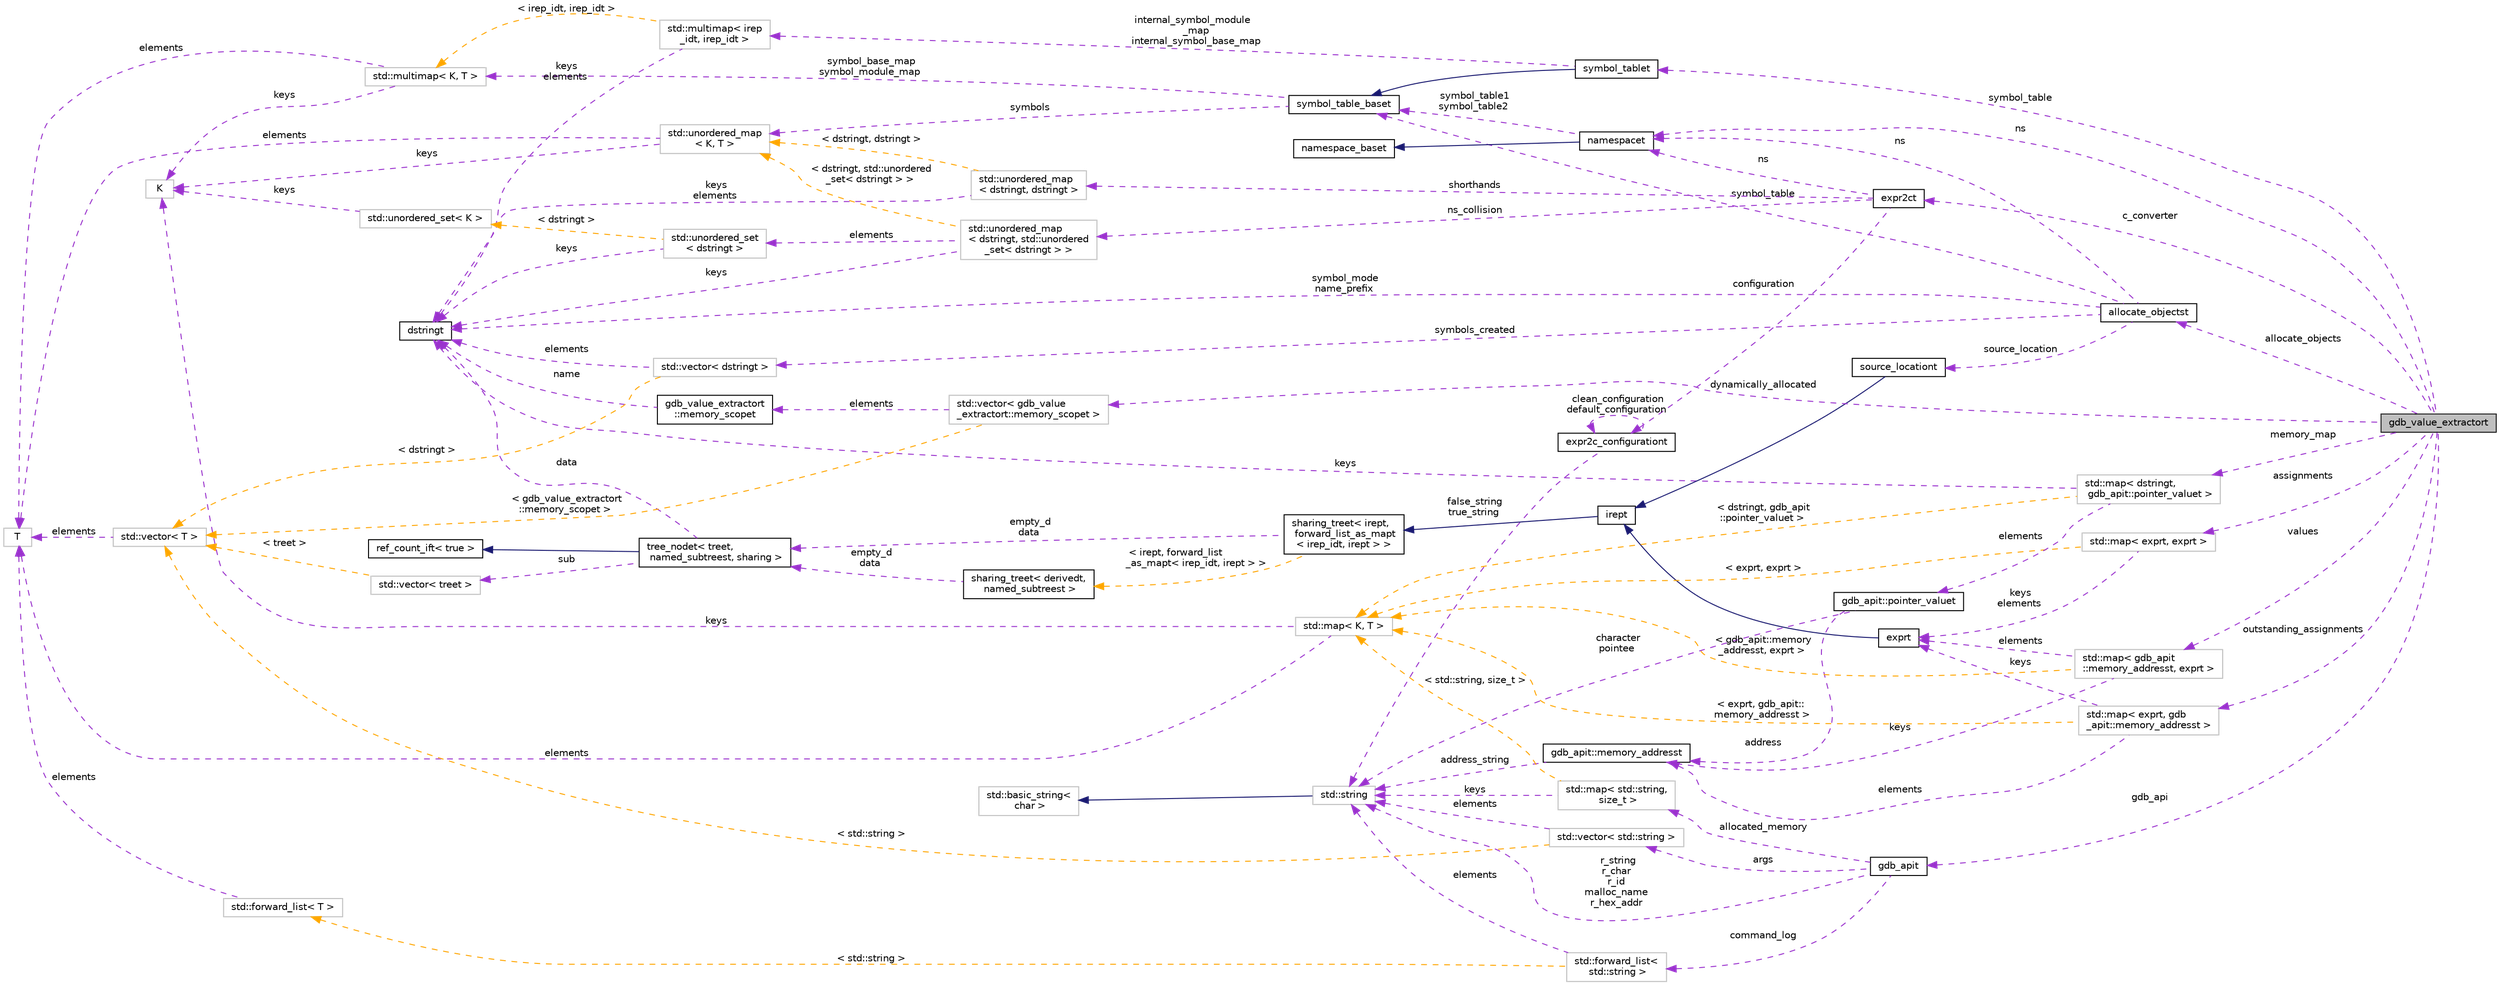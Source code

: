 digraph "gdb_value_extractort"
{
 // LATEX_PDF_SIZE
  bgcolor="transparent";
  edge [fontname="Helvetica",fontsize="10",labelfontname="Helvetica",labelfontsize="10"];
  node [fontname="Helvetica",fontsize="10",shape=record];
  rankdir="LR";
  Node1 [label="gdb_value_extractort",height=0.2,width=0.4,color="black", fillcolor="grey75", style="filled", fontcolor="black",tooltip="Interface for extracting values from GDB (building on gdb_apit)"];
  Node2 -> Node1 [dir="back",color="darkorchid3",fontsize="10",style="dashed",label=" symbol_table" ,fontname="Helvetica"];
  Node2 [label="symbol_tablet",height=0.2,width=0.4,color="black",URL="$classsymbol__tablet.html",tooltip="The symbol table."];
  Node3 -> Node2 [dir="back",color="midnightblue",fontsize="10",style="solid",fontname="Helvetica"];
  Node3 [label="symbol_table_baset",height=0.2,width=0.4,color="black",URL="$classsymbol__table__baset.html",tooltip="The symbol table base class interface."];
  Node4 -> Node3 [dir="back",color="darkorchid3",fontsize="10",style="dashed",label=" symbol_base_map\nsymbol_module_map" ,fontname="Helvetica"];
  Node4 [label="std::multimap\< K, T \>",height=0.2,width=0.4,color="grey75",tooltip="STL class."];
  Node5 -> Node4 [dir="back",color="darkorchid3",fontsize="10",style="dashed",label=" keys" ,fontname="Helvetica"];
  Node5 [label="K",height=0.2,width=0.4,color="grey75",tooltip=" "];
  Node6 -> Node4 [dir="back",color="darkorchid3",fontsize="10",style="dashed",label=" elements" ,fontname="Helvetica"];
  Node6 [label="T",height=0.2,width=0.4,color="grey75",tooltip=" "];
  Node7 -> Node3 [dir="back",color="darkorchid3",fontsize="10",style="dashed",label=" symbols" ,fontname="Helvetica"];
  Node7 [label="std::unordered_map\l\< K, T \>",height=0.2,width=0.4,color="grey75",tooltip="STL class."];
  Node5 -> Node7 [dir="back",color="darkorchid3",fontsize="10",style="dashed",label=" keys" ,fontname="Helvetica"];
  Node6 -> Node7 [dir="back",color="darkorchid3",fontsize="10",style="dashed",label=" elements" ,fontname="Helvetica"];
  Node8 -> Node2 [dir="back",color="darkorchid3",fontsize="10",style="dashed",label=" internal_symbol_module\l_map\ninternal_symbol_base_map" ,fontname="Helvetica"];
  Node8 [label="std::multimap\< irep\l_idt, irep_idt \>",height=0.2,width=0.4,color="grey75",tooltip=" "];
  Node9 -> Node8 [dir="back",color="darkorchid3",fontsize="10",style="dashed",label=" keys\nelements" ,fontname="Helvetica"];
  Node9 [label="dstringt",height=0.2,width=0.4,color="black",URL="$classdstringt.html",tooltip="dstringt has one field, an unsigned integer no which is an index into a static table of strings."];
  Node4 -> Node8 [dir="back",color="orange",fontsize="10",style="dashed",label=" \< irep_idt, irep_idt \>" ,fontname="Helvetica"];
  Node10 -> Node1 [dir="back",color="darkorchid3",fontsize="10",style="dashed",label=" values" ,fontname="Helvetica"];
  Node10 [label="std::map\< gdb_apit\l::memory_addresst, exprt \>",height=0.2,width=0.4,color="grey75",tooltip=" "];
  Node11 -> Node10 [dir="back",color="darkorchid3",fontsize="10",style="dashed",label=" keys" ,fontname="Helvetica"];
  Node11 [label="gdb_apit::memory_addresst",height=0.2,width=0.4,color="black",URL="$structgdb__apit_1_1memory__addresst.html",tooltip="Memory address imbued with the explicit boolean data indicating if the address is null or not."];
  Node12 -> Node11 [dir="back",color="darkorchid3",fontsize="10",style="dashed",label=" address_string" ,fontname="Helvetica"];
  Node12 [label="std::string",height=0.2,width=0.4,color="grey75",tooltip="STL class."];
  Node13 -> Node12 [dir="back",color="midnightblue",fontsize="10",style="solid",fontname="Helvetica"];
  Node13 [label="std::basic_string\<\l char \>",height=0.2,width=0.4,color="grey75",tooltip="STL class."];
  Node14 -> Node10 [dir="back",color="darkorchid3",fontsize="10",style="dashed",label=" elements" ,fontname="Helvetica"];
  Node14 [label="exprt",height=0.2,width=0.4,color="black",URL="$classexprt.html",tooltip="Base class for all expressions."];
  Node15 -> Node14 [dir="back",color="midnightblue",fontsize="10",style="solid",fontname="Helvetica"];
  Node15 [label="irept",height=0.2,width=0.4,color="black",URL="$classirept.html",tooltip="There are a large number of kinds of tree structured or tree-like data in CPROVER."];
  Node16 -> Node15 [dir="back",color="midnightblue",fontsize="10",style="solid",fontname="Helvetica"];
  Node16 [label="sharing_treet\< irept,\l forward_list_as_mapt\l\< irep_idt, irept \> \>",height=0.2,width=0.4,color="black",URL="$classsharing__treet.html",tooltip=" "];
  Node17 -> Node16 [dir="back",color="darkorchid3",fontsize="10",style="dashed",label=" empty_d\ndata" ,fontname="Helvetica"];
  Node17 [label="tree_nodet\< treet,\l named_subtreest, sharing \>",height=0.2,width=0.4,color="black",URL="$classtree__nodet.html",tooltip="A node with data in a tree, it contains:"];
  Node18 -> Node17 [dir="back",color="midnightblue",fontsize="10",style="solid",fontname="Helvetica"];
  Node18 [label="ref_count_ift\< true \>",height=0.2,width=0.4,color="black",URL="$structref__count__ift_3_01true_01_4.html",tooltip=" "];
  Node19 -> Node17 [dir="back",color="darkorchid3",fontsize="10",style="dashed",label=" sub" ,fontname="Helvetica"];
  Node19 [label="std::vector\< treet \>",height=0.2,width=0.4,color="grey75",tooltip=" "];
  Node20 -> Node19 [dir="back",color="orange",fontsize="10",style="dashed",label=" \< treet \>" ,fontname="Helvetica"];
  Node20 [label="std::vector\< T \>",height=0.2,width=0.4,color="grey75",tooltip="STL class."];
  Node6 -> Node20 [dir="back",color="darkorchid3",fontsize="10",style="dashed",label=" elements" ,fontname="Helvetica"];
  Node9 -> Node17 [dir="back",color="darkorchid3",fontsize="10",style="dashed",label=" data" ,fontname="Helvetica"];
  Node21 -> Node16 [dir="back",color="orange",fontsize="10",style="dashed",label=" \< irept, forward_list\l_as_mapt\< irep_idt, irept \> \>" ,fontname="Helvetica"];
  Node21 [label="sharing_treet\< derivedt,\l named_subtreest \>",height=0.2,width=0.4,color="black",URL="$classsharing__treet.html",tooltip="Base class for tree-like data structures with sharing."];
  Node17 -> Node21 [dir="back",color="darkorchid3",fontsize="10",style="dashed",label=" empty_d\ndata" ,fontname="Helvetica"];
  Node22 -> Node10 [dir="back",color="orange",fontsize="10",style="dashed",label=" \< gdb_apit::memory\l_addresst, exprt \>" ,fontname="Helvetica"];
  Node22 [label="std::map\< K, T \>",height=0.2,width=0.4,color="grey75",tooltip="STL class."];
  Node5 -> Node22 [dir="back",color="darkorchid3",fontsize="10",style="dashed",label=" keys" ,fontname="Helvetica"];
  Node6 -> Node22 [dir="back",color="darkorchid3",fontsize="10",style="dashed",label=" elements" ,fontname="Helvetica"];
  Node23 -> Node1 [dir="back",color="darkorchid3",fontsize="10",style="dashed",label=" allocate_objects" ,fontname="Helvetica"];
  Node23 [label="allocate_objectst",height=0.2,width=0.4,color="black",URL="$classallocate__objectst.html",tooltip=" "];
  Node3 -> Node23 [dir="back",color="darkorchid3",fontsize="10",style="dashed",label=" symbol_table" ,fontname="Helvetica"];
  Node24 -> Node23 [dir="back",color="darkorchid3",fontsize="10",style="dashed",label=" ns" ,fontname="Helvetica"];
  Node24 [label="namespacet",height=0.2,width=0.4,color="black",URL="$classnamespacet.html",tooltip="A namespacet is essentially one or two symbol tables bound together, to allow for symbol lookups in t..."];
  Node25 -> Node24 [dir="back",color="midnightblue",fontsize="10",style="solid",fontname="Helvetica"];
  Node25 [label="namespace_baset",height=0.2,width=0.4,color="black",URL="$classnamespace__baset.html",tooltip="Basic interface for a namespace."];
  Node3 -> Node24 [dir="back",color="darkorchid3",fontsize="10",style="dashed",label=" symbol_table1\nsymbol_table2" ,fontname="Helvetica"];
  Node9 -> Node23 [dir="back",color="darkorchid3",fontsize="10",style="dashed",label=" symbol_mode\nname_prefix" ,fontname="Helvetica"];
  Node26 -> Node23 [dir="back",color="darkorchid3",fontsize="10",style="dashed",label=" symbols_created" ,fontname="Helvetica"];
  Node26 [label="std::vector\< dstringt \>",height=0.2,width=0.4,color="grey75",tooltip=" "];
  Node9 -> Node26 [dir="back",color="darkorchid3",fontsize="10",style="dashed",label=" elements" ,fontname="Helvetica"];
  Node20 -> Node26 [dir="back",color="orange",fontsize="10",style="dashed",label=" \< dstringt \>" ,fontname="Helvetica"];
  Node27 -> Node23 [dir="back",color="darkorchid3",fontsize="10",style="dashed",label=" source_location" ,fontname="Helvetica"];
  Node27 [label="source_locationt",height=0.2,width=0.4,color="black",URL="$classsource__locationt.html",tooltip=" "];
  Node15 -> Node27 [dir="back",color="midnightblue",fontsize="10",style="solid",fontname="Helvetica"];
  Node28 -> Node1 [dir="back",color="darkorchid3",fontsize="10",style="dashed",label=" memory_map" ,fontname="Helvetica"];
  Node28 [label="std::map\< dstringt,\l gdb_apit::pointer_valuet \>",height=0.2,width=0.4,color="grey75",tooltip=" "];
  Node29 -> Node28 [dir="back",color="darkorchid3",fontsize="10",style="dashed",label=" elements" ,fontname="Helvetica"];
  Node29 [label="gdb_apit::pointer_valuet",height=0.2,width=0.4,color="black",URL="$structgdb__apit_1_1pointer__valuet.html",tooltip="Data associated with the value of a pointer, i.e."];
  Node11 -> Node29 [dir="back",color="darkorchid3",fontsize="10",style="dashed",label=" address" ,fontname="Helvetica"];
  Node12 -> Node29 [dir="back",color="darkorchid3",fontsize="10",style="dashed",label=" character\npointee" ,fontname="Helvetica"];
  Node9 -> Node28 [dir="back",color="darkorchid3",fontsize="10",style="dashed",label=" keys" ,fontname="Helvetica"];
  Node22 -> Node28 [dir="back",color="orange",fontsize="10",style="dashed",label=" \< dstringt, gdb_apit\l::pointer_valuet \>" ,fontname="Helvetica"];
  Node24 -> Node1 [dir="back",color="darkorchid3",fontsize="10",style="dashed",label=" ns" ,fontname="Helvetica"];
  Node30 -> Node1 [dir="back",color="darkorchid3",fontsize="10",style="dashed",label=" dynamically_allocated" ,fontname="Helvetica"];
  Node30 [label="std::vector\< gdb_value\l_extractort::memory_scopet \>",height=0.2,width=0.4,color="grey75",tooltip=" "];
  Node31 -> Node30 [dir="back",color="darkorchid3",fontsize="10",style="dashed",label=" elements" ,fontname="Helvetica"];
  Node31 [label="gdb_value_extractort\l::memory_scopet",height=0.2,width=0.4,color="black",URL="$structgdb__value__extractort_1_1memory__scopet.html",tooltip=" "];
  Node9 -> Node31 [dir="back",color="darkorchid3",fontsize="10",style="dashed",label=" name" ,fontname="Helvetica"];
  Node20 -> Node30 [dir="back",color="orange",fontsize="10",style="dashed",label=" \< gdb_value_extractort\l::memory_scopet \>" ,fontname="Helvetica"];
  Node32 -> Node1 [dir="back",color="darkorchid3",fontsize="10",style="dashed",label=" gdb_api" ,fontname="Helvetica"];
  Node32 [label="gdb_apit",height=0.2,width=0.4,color="black",URL="$classgdb__apit.html",tooltip="Interface for running and querying GDB."];
  Node12 -> Node32 [dir="back",color="darkorchid3",fontsize="10",style="dashed",label=" r_string\nr_char\nr_id\nmalloc_name\nr_hex_addr" ,fontname="Helvetica"];
  Node33 -> Node32 [dir="back",color="darkorchid3",fontsize="10",style="dashed",label=" allocated_memory" ,fontname="Helvetica"];
  Node33 [label="std::map\< std::string,\l size_t \>",height=0.2,width=0.4,color="grey75",tooltip=" "];
  Node12 -> Node33 [dir="back",color="darkorchid3",fontsize="10",style="dashed",label=" keys" ,fontname="Helvetica"];
  Node22 -> Node33 [dir="back",color="orange",fontsize="10",style="dashed",label=" \< std::string, size_t \>" ,fontname="Helvetica"];
  Node34 -> Node32 [dir="back",color="darkorchid3",fontsize="10",style="dashed",label=" args" ,fontname="Helvetica"];
  Node34 [label="std::vector\< std::string \>",height=0.2,width=0.4,color="grey75",tooltip=" "];
  Node12 -> Node34 [dir="back",color="darkorchid3",fontsize="10",style="dashed",label=" elements" ,fontname="Helvetica"];
  Node20 -> Node34 [dir="back",color="orange",fontsize="10",style="dashed",label=" \< std::string \>" ,fontname="Helvetica"];
  Node35 -> Node32 [dir="back",color="darkorchid3",fontsize="10",style="dashed",label=" command_log" ,fontname="Helvetica"];
  Node35 [label="std::forward_list\<\l std::string \>",height=0.2,width=0.4,color="grey75",tooltip=" "];
  Node12 -> Node35 [dir="back",color="darkorchid3",fontsize="10",style="dashed",label=" elements" ,fontname="Helvetica"];
  Node36 -> Node35 [dir="back",color="orange",fontsize="10",style="dashed",label=" \< std::string \>" ,fontname="Helvetica"];
  Node36 [label="std::forward_list\< T \>",height=0.2,width=0.4,color="grey75",tooltip="STL class."];
  Node6 -> Node36 [dir="back",color="darkorchid3",fontsize="10",style="dashed",label=" elements" ,fontname="Helvetica"];
  Node37 -> Node1 [dir="back",color="darkorchid3",fontsize="10",style="dashed",label=" assignments" ,fontname="Helvetica"];
  Node37 [label="std::map\< exprt, exprt \>",height=0.2,width=0.4,color="grey75",tooltip=" "];
  Node14 -> Node37 [dir="back",color="darkorchid3",fontsize="10",style="dashed",label=" keys\nelements" ,fontname="Helvetica"];
  Node22 -> Node37 [dir="back",color="orange",fontsize="10",style="dashed",label=" \< exprt, exprt \>" ,fontname="Helvetica"];
  Node38 -> Node1 [dir="back",color="darkorchid3",fontsize="10",style="dashed",label=" outstanding_assignments" ,fontname="Helvetica"];
  Node38 [label="std::map\< exprt, gdb\l_apit::memory_addresst \>",height=0.2,width=0.4,color="grey75",tooltip=" "];
  Node11 -> Node38 [dir="back",color="darkorchid3",fontsize="10",style="dashed",label=" elements" ,fontname="Helvetica"];
  Node14 -> Node38 [dir="back",color="darkorchid3",fontsize="10",style="dashed",label=" keys" ,fontname="Helvetica"];
  Node22 -> Node38 [dir="back",color="orange",fontsize="10",style="dashed",label=" \< exprt, gdb_apit::\lmemory_addresst \>" ,fontname="Helvetica"];
  Node39 -> Node1 [dir="back",color="darkorchid3",fontsize="10",style="dashed",label=" c_converter" ,fontname="Helvetica"];
  Node39 [label="expr2ct",height=0.2,width=0.4,color="black",URL="$classexpr2ct.html",tooltip=" "];
  Node40 -> Node39 [dir="back",color="darkorchid3",fontsize="10",style="dashed",label=" ns_collision" ,fontname="Helvetica"];
  Node40 [label="std::unordered_map\l\< dstringt, std::unordered\l_set\< dstringt \> \>",height=0.2,width=0.4,color="grey75",tooltip=" "];
  Node41 -> Node40 [dir="back",color="darkorchid3",fontsize="10",style="dashed",label=" elements" ,fontname="Helvetica"];
  Node41 [label="std::unordered_set\l\< dstringt \>",height=0.2,width=0.4,color="grey75",tooltip=" "];
  Node9 -> Node41 [dir="back",color="darkorchid3",fontsize="10",style="dashed",label=" keys" ,fontname="Helvetica"];
  Node42 -> Node41 [dir="back",color="orange",fontsize="10",style="dashed",label=" \< dstringt \>" ,fontname="Helvetica"];
  Node42 [label="std::unordered_set\< K \>",height=0.2,width=0.4,color="grey75",tooltip="STL class."];
  Node5 -> Node42 [dir="back",color="darkorchid3",fontsize="10",style="dashed",label=" keys" ,fontname="Helvetica"];
  Node9 -> Node40 [dir="back",color="darkorchid3",fontsize="10",style="dashed",label=" keys" ,fontname="Helvetica"];
  Node7 -> Node40 [dir="back",color="orange",fontsize="10",style="dashed",label=" \< dstringt, std::unordered\l_set\< dstringt \> \>" ,fontname="Helvetica"];
  Node24 -> Node39 [dir="back",color="darkorchid3",fontsize="10",style="dashed",label=" ns" ,fontname="Helvetica"];
  Node43 -> Node39 [dir="back",color="darkorchid3",fontsize="10",style="dashed",label=" configuration" ,fontname="Helvetica"];
  Node43 [label="expr2c_configurationt",height=0.2,width=0.4,color="black",URL="$structexpr2c__configurationt.html",tooltip="Used for configuring the behaviour of expr2c and type2c."];
  Node43 -> Node43 [dir="back",color="darkorchid3",fontsize="10",style="dashed",label=" clean_configuration\ndefault_configuration" ,fontname="Helvetica"];
  Node12 -> Node43 [dir="back",color="darkorchid3",fontsize="10",style="dashed",label=" false_string\ntrue_string" ,fontname="Helvetica"];
  Node44 -> Node39 [dir="back",color="darkorchid3",fontsize="10",style="dashed",label=" shorthands" ,fontname="Helvetica"];
  Node44 [label="std::unordered_map\l\< dstringt, dstringt \>",height=0.2,width=0.4,color="grey75",tooltip=" "];
  Node9 -> Node44 [dir="back",color="darkorchid3",fontsize="10",style="dashed",label=" keys\nelements" ,fontname="Helvetica"];
  Node7 -> Node44 [dir="back",color="orange",fontsize="10",style="dashed",label=" \< dstringt, dstringt \>" ,fontname="Helvetica"];
}

